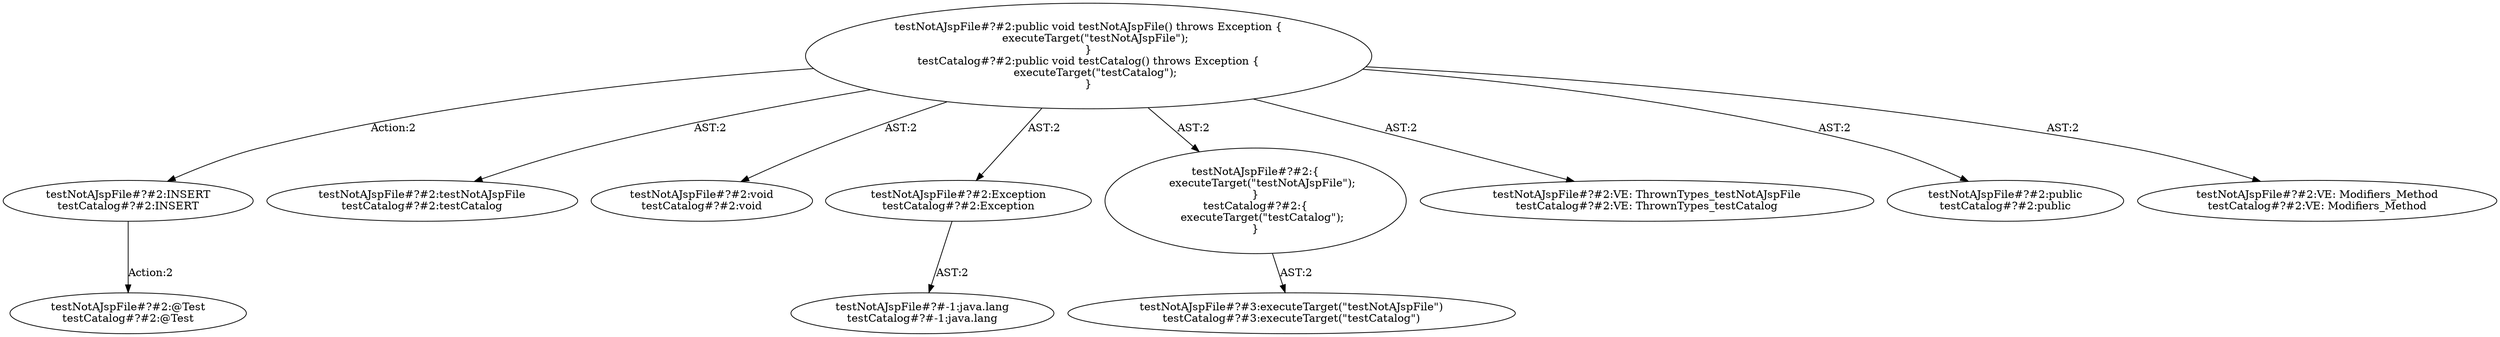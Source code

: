 digraph "Pattern" {
0 [label="testNotAJspFile#?#2:INSERT
testCatalog#?#2:INSERT" shape=ellipse]
1 [label="testNotAJspFile#?#2:public void testNotAJspFile() throws Exception \{
    executeTarget(\"testNotAJspFile\");
\}
testCatalog#?#2:public void testCatalog() throws Exception \{
    executeTarget(\"testCatalog\");
\}" shape=ellipse]
2 [label="testNotAJspFile#?#2:testNotAJspFile
testCatalog#?#2:testCatalog" shape=ellipse]
3 [label="testNotAJspFile#?#2:void
testCatalog#?#2:void" shape=ellipse]
4 [label="testNotAJspFile#?#2:Exception
testCatalog#?#2:Exception" shape=ellipse]
5 [label="testNotAJspFile#?#-1:java.lang
testCatalog#?#-1:java.lang" shape=ellipse]
6 [label="testNotAJspFile#?#2:\{
    executeTarget(\"testNotAJspFile\");
\}
testCatalog#?#2:\{
    executeTarget(\"testCatalog\");
\}" shape=ellipse]
7 [label="testNotAJspFile#?#3:executeTarget(\"testNotAJspFile\")
testCatalog#?#3:executeTarget(\"testCatalog\")" shape=ellipse]
8 [label="testNotAJspFile#?#2:VE: ThrownTypes_testNotAJspFile
testCatalog#?#2:VE: ThrownTypes_testCatalog" shape=ellipse]
9 [label="testNotAJspFile#?#2:public
testCatalog#?#2:public" shape=ellipse]
10 [label="testNotAJspFile#?#2:VE: Modifiers_Method
testCatalog#?#2:VE: Modifiers_Method" shape=ellipse]
11 [label="testNotAJspFile#?#2:@Test
testCatalog#?#2:@Test" shape=ellipse]
0 -> 11 [label="Action:2"];
1 -> 0 [label="Action:2"];
1 -> 2 [label="AST:2"];
1 -> 3 [label="AST:2"];
1 -> 4 [label="AST:2"];
1 -> 6 [label="AST:2"];
1 -> 8 [label="AST:2"];
1 -> 9 [label="AST:2"];
1 -> 10 [label="AST:2"];
4 -> 5 [label="AST:2"];
6 -> 7 [label="AST:2"];
}